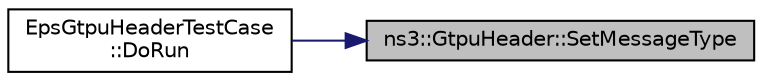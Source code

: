 digraph "ns3::GtpuHeader::SetMessageType"
{
 // LATEX_PDF_SIZE
  edge [fontname="Helvetica",fontsize="10",labelfontname="Helvetica",labelfontsize="10"];
  node [fontname="Helvetica",fontsize="10",shape=record];
  rankdir="RL";
  Node1 [label="ns3::GtpuHeader::SetMessageType",height=0.2,width=0.4,color="black", fillcolor="grey75", style="filled", fontcolor="black",tooltip="Set message type function."];
  Node1 -> Node2 [dir="back",color="midnightblue",fontsize="10",style="solid",fontname="Helvetica"];
  Node2 [label="EpsGtpuHeaderTestCase\l::DoRun",height=0.2,width=0.4,color="black", fillcolor="white", style="filled",URL="$class_eps_gtpu_header_test_case.html#a49e06b747dc8a930183a544e2050034e",tooltip="Implementation to actually run this TestCase."];
}
